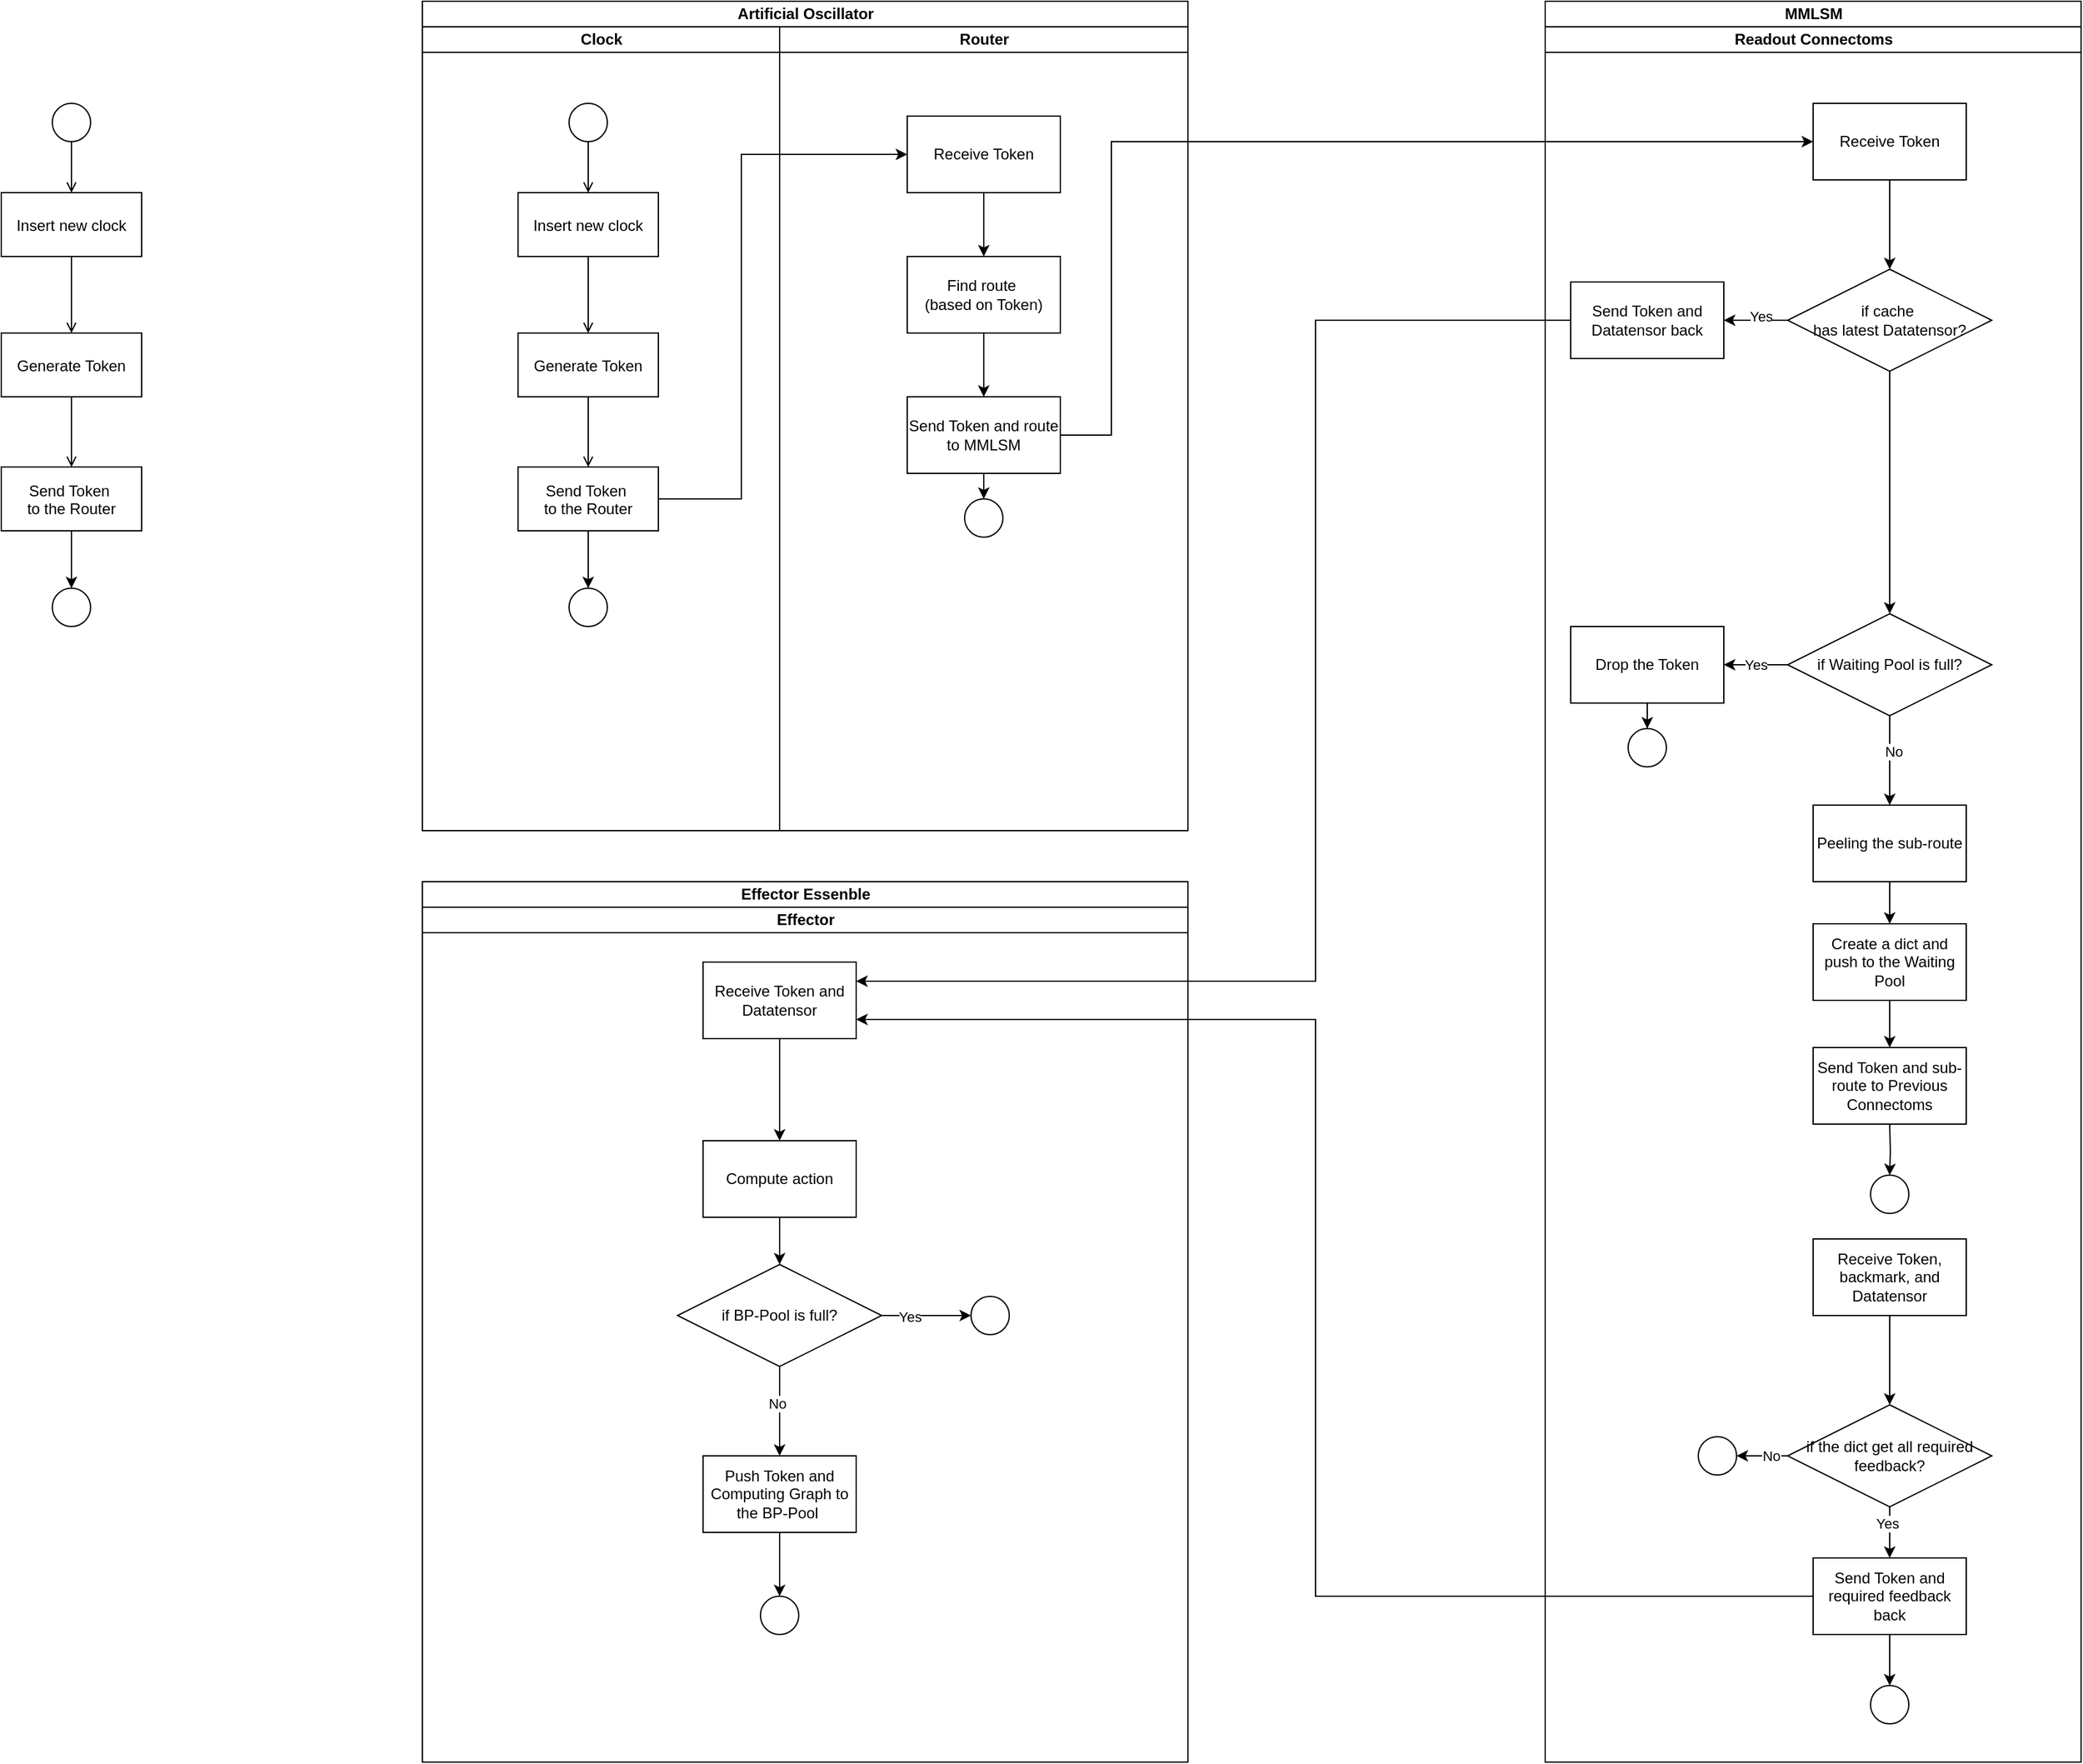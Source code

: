 <mxfile version="25.0.1">
  <diagram name="Page-1" id="0783ab3e-0a74-02c8-0abd-f7b4e66b4bec">
    <mxGraphModel dx="3443" dy="2518" grid="1" gridSize="10" guides="1" tooltips="1" connect="1" arrows="1" fold="1" page="1" pageScale="1" pageWidth="850" pageHeight="1100" background="none" math="0" shadow="0">
      <root>
        <mxCell id="0" />
        <mxCell id="1" parent="0" />
        <mxCell id="TJ63GwkmYwjhPI3GBPY_-5" value="&lt;span style=&quot;text-wrap-mode: wrap;&quot;&gt;Artificial Oscillator&lt;/span&gt;" style="swimlane;childLayout=stackLayout;resizeParent=1;resizeParentMax=0;startSize=20;html=1;" vertex="1" parent="1">
          <mxGeometry x="-130" y="-370" width="600" height="650" as="geometry">
            <mxRectangle x="420" y="-20" width="60" height="30" as="alternateBounds" />
          </mxGeometry>
        </mxCell>
        <mxCell id="TJ63GwkmYwjhPI3GBPY_-6" value="Clock" style="swimlane;startSize=20;html=1;" vertex="1" parent="TJ63GwkmYwjhPI3GBPY_-5">
          <mxGeometry y="20" width="280" height="630" as="geometry" />
        </mxCell>
        <mxCell id="TJ63GwkmYwjhPI3GBPY_-7" value="Insert new clock" style="" vertex="1" parent="TJ63GwkmYwjhPI3GBPY_-6">
          <mxGeometry x="75.0" y="130" width="110" height="50" as="geometry" />
        </mxCell>
        <mxCell id="TJ63GwkmYwjhPI3GBPY_-8" value="Generate Token" style="" vertex="1" parent="TJ63GwkmYwjhPI3GBPY_-6">
          <mxGeometry x="75.0" y="240" width="110" height="50" as="geometry" />
        </mxCell>
        <mxCell id="TJ63GwkmYwjhPI3GBPY_-9" value="" style="endArrow=open;strokeColor=#000000;endFill=1;rounded=0" edge="1" parent="TJ63GwkmYwjhPI3GBPY_-6" source="TJ63GwkmYwjhPI3GBPY_-7" target="TJ63GwkmYwjhPI3GBPY_-8">
          <mxGeometry relative="1" as="geometry" />
        </mxCell>
        <mxCell id="TJ63GwkmYwjhPI3GBPY_-10" value="Send Token &#xa;to the Router" style="" vertex="1" parent="TJ63GwkmYwjhPI3GBPY_-6">
          <mxGeometry x="75.0" y="345" width="110" height="50" as="geometry" />
        </mxCell>
        <mxCell id="TJ63GwkmYwjhPI3GBPY_-11" value="" style="endArrow=open;strokeColor=#000000;endFill=1;rounded=0" edge="1" parent="TJ63GwkmYwjhPI3GBPY_-6" target="TJ63GwkmYwjhPI3GBPY_-10">
          <mxGeometry relative="1" as="geometry">
            <mxPoint x="130" y="290" as="sourcePoint" />
          </mxGeometry>
        </mxCell>
        <mxCell id="TJ63GwkmYwjhPI3GBPY_-12" value="" style="edgeStyle=orthogonalEdgeStyle;rounded=0;orthogonalLoop=1;jettySize=auto;html=1;entryX=0.5;entryY=0;entryDx=0;entryDy=0;endArrow=open;endFill=0;strokeColor=#000000;" edge="1" parent="TJ63GwkmYwjhPI3GBPY_-6" source="TJ63GwkmYwjhPI3GBPY_-13" target="TJ63GwkmYwjhPI3GBPY_-7">
          <mxGeometry relative="1" as="geometry">
            <mxPoint x="130.0" y="140" as="targetPoint" />
          </mxGeometry>
        </mxCell>
        <mxCell id="TJ63GwkmYwjhPI3GBPY_-13" value="" style="ellipse;whiteSpace=wrap;html=1;aspect=fixed;" vertex="1" parent="TJ63GwkmYwjhPI3GBPY_-6">
          <mxGeometry x="115" y="60" width="30" height="30" as="geometry" />
        </mxCell>
        <mxCell id="TJ63GwkmYwjhPI3GBPY_-14" value="" style="edgeStyle=orthogonalEdgeStyle;rounded=0;orthogonalLoop=1;jettySize=auto;html=1;" edge="1" parent="TJ63GwkmYwjhPI3GBPY_-6" source="TJ63GwkmYwjhPI3GBPY_-10" target="TJ63GwkmYwjhPI3GBPY_-15">
          <mxGeometry relative="1" as="geometry">
            <mxPoint x="220" y="45" as="sourcePoint" />
            <mxPoint x="220.0" y="110" as="targetPoint" />
          </mxGeometry>
        </mxCell>
        <mxCell id="TJ63GwkmYwjhPI3GBPY_-15" value="" style="ellipse;whiteSpace=wrap;html=1;aspect=fixed;" vertex="1" parent="TJ63GwkmYwjhPI3GBPY_-6">
          <mxGeometry x="115" y="440" width="30" height="30" as="geometry" />
        </mxCell>
        <mxCell id="TJ63GwkmYwjhPI3GBPY_-16" style="edgeStyle=orthogonalEdgeStyle;rounded=0;orthogonalLoop=1;jettySize=auto;html=1;exitX=1;exitY=0.5;exitDx=0;exitDy=0;entryX=0;entryY=0.5;entryDx=0;entryDy=0;" edge="1" parent="TJ63GwkmYwjhPI3GBPY_-5" source="TJ63GwkmYwjhPI3GBPY_-10" target="TJ63GwkmYwjhPI3GBPY_-24">
          <mxGeometry relative="1" as="geometry">
            <Array as="points">
              <mxPoint x="250" y="390" />
              <mxPoint x="250" y="120" />
            </Array>
          </mxGeometry>
        </mxCell>
        <mxCell id="TJ63GwkmYwjhPI3GBPY_-17" value="Router" style="swimlane;startSize=20;html=1;" vertex="1" parent="TJ63GwkmYwjhPI3GBPY_-5">
          <mxGeometry x="280" y="20" width="320" height="630" as="geometry" />
        </mxCell>
        <mxCell id="TJ63GwkmYwjhPI3GBPY_-18" value="" style="edgeStyle=orthogonalEdgeStyle;rounded=0;orthogonalLoop=1;jettySize=auto;html=1;" edge="1" parent="TJ63GwkmYwjhPI3GBPY_-17" source="TJ63GwkmYwjhPI3GBPY_-19" target="TJ63GwkmYwjhPI3GBPY_-21">
          <mxGeometry relative="1" as="geometry" />
        </mxCell>
        <mxCell id="TJ63GwkmYwjhPI3GBPY_-19" value="Find route&amp;nbsp;&lt;div&gt;(based on Token)&lt;/div&gt;" style="whiteSpace=wrap;html=1;" vertex="1" parent="TJ63GwkmYwjhPI3GBPY_-17">
          <mxGeometry x="100" y="180" width="120" height="60" as="geometry" />
        </mxCell>
        <mxCell id="TJ63GwkmYwjhPI3GBPY_-20" value="" style="edgeStyle=orthogonalEdgeStyle;rounded=0;orthogonalLoop=1;jettySize=auto;html=1;" edge="1" parent="TJ63GwkmYwjhPI3GBPY_-17" source="TJ63GwkmYwjhPI3GBPY_-21" target="TJ63GwkmYwjhPI3GBPY_-22">
          <mxGeometry relative="1" as="geometry" />
        </mxCell>
        <mxCell id="TJ63GwkmYwjhPI3GBPY_-21" value="Send Token and route to MMLSM" style="whiteSpace=wrap;html=1;" vertex="1" parent="TJ63GwkmYwjhPI3GBPY_-17">
          <mxGeometry x="100" y="290" width="120" height="60" as="geometry" />
        </mxCell>
        <mxCell id="TJ63GwkmYwjhPI3GBPY_-22" value="" style="ellipse;whiteSpace=wrap;html=1;aspect=fixed;" vertex="1" parent="TJ63GwkmYwjhPI3GBPY_-17">
          <mxGeometry x="145" y="370" width="30" height="30" as="geometry" />
        </mxCell>
        <mxCell id="TJ63GwkmYwjhPI3GBPY_-23" value="" style="edgeStyle=orthogonalEdgeStyle;rounded=0;orthogonalLoop=1;jettySize=auto;html=1;" edge="1" parent="TJ63GwkmYwjhPI3GBPY_-17" source="TJ63GwkmYwjhPI3GBPY_-24" target="TJ63GwkmYwjhPI3GBPY_-19">
          <mxGeometry relative="1" as="geometry" />
        </mxCell>
        <mxCell id="TJ63GwkmYwjhPI3GBPY_-24" value="Receive Token" style="whiteSpace=wrap;html=1;" vertex="1" parent="TJ63GwkmYwjhPI3GBPY_-17">
          <mxGeometry x="100" y="70" width="120" height="60" as="geometry" />
        </mxCell>
        <mxCell id="TJ63GwkmYwjhPI3GBPY_-25" value="&lt;span style=&quot;text-wrap-mode: wrap;&quot;&gt;MMLSM&lt;/span&gt;" style="swimlane;childLayout=stackLayout;resizeParent=1;resizeParentMax=0;startSize=20;html=1;" vertex="1" parent="1">
          <mxGeometry x="750" y="-370" width="420" height="1380" as="geometry">
            <mxRectangle x="420" y="-20" width="60" height="30" as="alternateBounds" />
          </mxGeometry>
        </mxCell>
        <mxCell id="TJ63GwkmYwjhPI3GBPY_-26" value="Readout Connectoms" style="swimlane;startSize=20;html=1;" vertex="1" parent="TJ63GwkmYwjhPI3GBPY_-25">
          <mxGeometry y="20" width="420" height="1360" as="geometry" />
        </mxCell>
        <mxCell id="TJ63GwkmYwjhPI3GBPY_-27" value="" style="edgeStyle=orthogonalEdgeStyle;rounded=0;orthogonalLoop=1;jettySize=auto;html=1;" edge="1" parent="TJ63GwkmYwjhPI3GBPY_-26" source="TJ63GwkmYwjhPI3GBPY_-28" target="TJ63GwkmYwjhPI3GBPY_-30">
          <mxGeometry relative="1" as="geometry" />
        </mxCell>
        <mxCell id="TJ63GwkmYwjhPI3GBPY_-28" value="Receive Token" style="whiteSpace=wrap;html=1;" vertex="1" parent="TJ63GwkmYwjhPI3GBPY_-26">
          <mxGeometry x="210" y="60" width="120" height="60" as="geometry" />
        </mxCell>
        <mxCell id="TJ63GwkmYwjhPI3GBPY_-29" style="edgeStyle=orthogonalEdgeStyle;rounded=0;orthogonalLoop=1;jettySize=auto;html=1;exitX=0.5;exitY=1;exitDx=0;exitDy=0;" edge="1" parent="TJ63GwkmYwjhPI3GBPY_-26" source="TJ63GwkmYwjhPI3GBPY_-30" target="TJ63GwkmYwjhPI3GBPY_-39">
          <mxGeometry relative="1" as="geometry" />
        </mxCell>
        <mxCell id="TJ63GwkmYwjhPI3GBPY_-30" value="if cache&amp;nbsp;&lt;div&gt;has latest Datatensor?&lt;/div&gt;" style="rhombus;whiteSpace=wrap;html=1;" vertex="1" parent="TJ63GwkmYwjhPI3GBPY_-26">
          <mxGeometry x="190" y="190" width="160" height="80" as="geometry" />
        </mxCell>
        <mxCell id="TJ63GwkmYwjhPI3GBPY_-31" value="Send Token and Datatensor back" style="whiteSpace=wrap;html=1;" vertex="1" parent="TJ63GwkmYwjhPI3GBPY_-26">
          <mxGeometry x="20" y="200" width="120" height="60" as="geometry" />
        </mxCell>
        <mxCell id="TJ63GwkmYwjhPI3GBPY_-32" value="" style="edgeStyle=orthogonalEdgeStyle;rounded=0;orthogonalLoop=1;jettySize=auto;html=1;" edge="1" parent="TJ63GwkmYwjhPI3GBPY_-26" source="TJ63GwkmYwjhPI3GBPY_-30" target="TJ63GwkmYwjhPI3GBPY_-31">
          <mxGeometry relative="1" as="geometry" />
        </mxCell>
        <mxCell id="TJ63GwkmYwjhPI3GBPY_-33" value="Yes" style="edgeLabel;html=1;align=center;verticalAlign=middle;resizable=0;points=[];" vertex="1" connectable="0" parent="TJ63GwkmYwjhPI3GBPY_-32">
          <mxGeometry x="-0.149" y="-3" relative="1" as="geometry">
            <mxPoint as="offset" />
          </mxGeometry>
        </mxCell>
        <mxCell id="TJ63GwkmYwjhPI3GBPY_-34" value="Send Token and sub-route to Previous Connectoms" style="whiteSpace=wrap;html=1;" vertex="1" parent="TJ63GwkmYwjhPI3GBPY_-26">
          <mxGeometry x="210" y="800" width="120" height="60" as="geometry" />
        </mxCell>
        <mxCell id="TJ63GwkmYwjhPI3GBPY_-35" value="" style="edgeStyle=orthogonalEdgeStyle;rounded=0;orthogonalLoop=1;jettySize=auto;html=1;entryX=0.5;entryY=0;entryDx=0;entryDy=0;" edge="1" parent="TJ63GwkmYwjhPI3GBPY_-26" source="TJ63GwkmYwjhPI3GBPY_-39" target="TJ63GwkmYwjhPI3GBPY_-43">
          <mxGeometry relative="1" as="geometry">
            <mxPoint x="270" y="580" as="targetPoint" />
          </mxGeometry>
        </mxCell>
        <mxCell id="TJ63GwkmYwjhPI3GBPY_-36" value="No" style="edgeLabel;html=1;align=center;verticalAlign=middle;resizable=0;points=[];" vertex="1" connectable="0" parent="TJ63GwkmYwjhPI3GBPY_-35">
          <mxGeometry x="-0.178" y="3" relative="1" as="geometry">
            <mxPoint y="-1" as="offset" />
          </mxGeometry>
        </mxCell>
        <mxCell id="TJ63GwkmYwjhPI3GBPY_-37" value="" style="edgeStyle=orthogonalEdgeStyle;rounded=0;orthogonalLoop=1;jettySize=auto;html=1;" edge="1" parent="TJ63GwkmYwjhPI3GBPY_-26" source="TJ63GwkmYwjhPI3GBPY_-39" target="TJ63GwkmYwjhPI3GBPY_-41">
          <mxGeometry relative="1" as="geometry" />
        </mxCell>
        <mxCell id="TJ63GwkmYwjhPI3GBPY_-38" value="Yes" style="edgeLabel;html=1;align=center;verticalAlign=middle;resizable=0;points=[];" vertex="1" connectable="0" parent="TJ63GwkmYwjhPI3GBPY_-37">
          <mxGeometry x="0.009" relative="1" as="geometry">
            <mxPoint as="offset" />
          </mxGeometry>
        </mxCell>
        <mxCell id="TJ63GwkmYwjhPI3GBPY_-39" value="if&amp;nbsp;&lt;span style=&quot;background-color: initial;&quot;&gt;Waiting Pool is full?&lt;/span&gt;" style="rhombus;whiteSpace=wrap;html=1;" vertex="1" parent="TJ63GwkmYwjhPI3GBPY_-26">
          <mxGeometry x="190" y="460" width="160" height="80" as="geometry" />
        </mxCell>
        <mxCell id="TJ63GwkmYwjhPI3GBPY_-40" value="" style="edgeStyle=orthogonalEdgeStyle;rounded=0;orthogonalLoop=1;jettySize=auto;html=1;" edge="1" parent="TJ63GwkmYwjhPI3GBPY_-26" source="TJ63GwkmYwjhPI3GBPY_-41" target="TJ63GwkmYwjhPI3GBPY_-42">
          <mxGeometry relative="1" as="geometry" />
        </mxCell>
        <mxCell id="TJ63GwkmYwjhPI3GBPY_-41" value="Drop the Token" style="whiteSpace=wrap;html=1;" vertex="1" parent="TJ63GwkmYwjhPI3GBPY_-26">
          <mxGeometry x="20" y="470" width="120" height="60" as="geometry" />
        </mxCell>
        <mxCell id="TJ63GwkmYwjhPI3GBPY_-42" value="" style="ellipse;whiteSpace=wrap;html=1;aspect=fixed;" vertex="1" parent="TJ63GwkmYwjhPI3GBPY_-26">
          <mxGeometry x="65" y="550" width="30" height="30" as="geometry" />
        </mxCell>
        <mxCell id="TJ63GwkmYwjhPI3GBPY_-43" value="Peeling the sub-route" style="whiteSpace=wrap;html=1;" vertex="1" parent="TJ63GwkmYwjhPI3GBPY_-26">
          <mxGeometry x="210" y="610" width="120" height="60" as="geometry" />
        </mxCell>
        <mxCell id="TJ63GwkmYwjhPI3GBPY_-44" value="" style="edgeStyle=orthogonalEdgeStyle;rounded=0;orthogonalLoop=1;jettySize=auto;html=1;" edge="1" parent="TJ63GwkmYwjhPI3GBPY_-26" source="TJ63GwkmYwjhPI3GBPY_-45" target="TJ63GwkmYwjhPI3GBPY_-34">
          <mxGeometry relative="1" as="geometry" />
        </mxCell>
        <mxCell id="TJ63GwkmYwjhPI3GBPY_-45" value="Create a dict and push to the Waiting Pool" style="whiteSpace=wrap;html=1;" vertex="1" parent="TJ63GwkmYwjhPI3GBPY_-26">
          <mxGeometry x="210" y="703" width="120" height="60" as="geometry" />
        </mxCell>
        <mxCell id="TJ63GwkmYwjhPI3GBPY_-46" value="" style="edgeStyle=orthogonalEdgeStyle;rounded=0;orthogonalLoop=1;jettySize=auto;html=1;" edge="1" parent="TJ63GwkmYwjhPI3GBPY_-26" source="TJ63GwkmYwjhPI3GBPY_-43" target="TJ63GwkmYwjhPI3GBPY_-45">
          <mxGeometry relative="1" as="geometry" />
        </mxCell>
        <mxCell id="TJ63GwkmYwjhPI3GBPY_-47" value="" style="edgeStyle=orthogonalEdgeStyle;rounded=0;orthogonalLoop=1;jettySize=auto;html=1;" edge="1" parent="TJ63GwkmYwjhPI3GBPY_-26" target="TJ63GwkmYwjhPI3GBPY_-48">
          <mxGeometry relative="1" as="geometry">
            <mxPoint x="270" y="860" as="sourcePoint" />
          </mxGeometry>
        </mxCell>
        <mxCell id="TJ63GwkmYwjhPI3GBPY_-48" value="" style="ellipse;whiteSpace=wrap;html=1;aspect=fixed;" vertex="1" parent="TJ63GwkmYwjhPI3GBPY_-26">
          <mxGeometry x="255" y="900" width="30" height="30" as="geometry" />
        </mxCell>
        <mxCell id="TJ63GwkmYwjhPI3GBPY_-49" value="" style="edgeStyle=orthogonalEdgeStyle;rounded=0;orthogonalLoop=1;jettySize=auto;html=1;" edge="1" parent="TJ63GwkmYwjhPI3GBPY_-26" source="TJ63GwkmYwjhPI3GBPY_-50" target="TJ63GwkmYwjhPI3GBPY_-53">
          <mxGeometry relative="1" as="geometry" />
        </mxCell>
        <mxCell id="TJ63GwkmYwjhPI3GBPY_-50" value="Receive Token, backmark, and Datatensor" style="whiteSpace=wrap;html=1;" vertex="1" parent="TJ63GwkmYwjhPI3GBPY_-26">
          <mxGeometry x="210" y="950" width="120" height="60" as="geometry" />
        </mxCell>
        <mxCell id="TJ63GwkmYwjhPI3GBPY_-51" value="" style="edgeStyle=orthogonalEdgeStyle;rounded=0;orthogonalLoop=1;jettySize=auto;html=1;entryX=1;entryY=0.5;entryDx=0;entryDy=0;" edge="1" parent="TJ63GwkmYwjhPI3GBPY_-26" source="TJ63GwkmYwjhPI3GBPY_-53" target="TJ63GwkmYwjhPI3GBPY_-54">
          <mxGeometry relative="1" as="geometry">
            <mxPoint x="450" y="1120" as="targetPoint" />
          </mxGeometry>
        </mxCell>
        <mxCell id="TJ63GwkmYwjhPI3GBPY_-52" value="No" style="edgeLabel;html=1;align=center;verticalAlign=middle;resizable=0;points=[];" vertex="1" connectable="0" parent="TJ63GwkmYwjhPI3GBPY_-51">
          <mxGeometry x="-0.336" relative="1" as="geometry">
            <mxPoint as="offset" />
          </mxGeometry>
        </mxCell>
        <mxCell id="TJ63GwkmYwjhPI3GBPY_-53" value="if the dict get all required feedback&lt;span style=&quot;background-color: initial;&quot;&gt;?&lt;/span&gt;" style="rhombus;whiteSpace=wrap;html=1;" vertex="1" parent="TJ63GwkmYwjhPI3GBPY_-26">
          <mxGeometry x="190" y="1080" width="160" height="80" as="geometry" />
        </mxCell>
        <mxCell id="TJ63GwkmYwjhPI3GBPY_-54" value="" style="ellipse;whiteSpace=wrap;html=1;aspect=fixed;" vertex="1" parent="TJ63GwkmYwjhPI3GBPY_-26">
          <mxGeometry x="120" y="1105" width="30" height="30" as="geometry" />
        </mxCell>
        <mxCell id="TJ63GwkmYwjhPI3GBPY_-55" value="" style="edgeStyle=orthogonalEdgeStyle;rounded=0;orthogonalLoop=1;jettySize=auto;html=1;" edge="1" parent="TJ63GwkmYwjhPI3GBPY_-26" source="TJ63GwkmYwjhPI3GBPY_-56" target="TJ63GwkmYwjhPI3GBPY_-59">
          <mxGeometry relative="1" as="geometry" />
        </mxCell>
        <mxCell id="TJ63GwkmYwjhPI3GBPY_-56" value="Send Token and required feedback back" style="whiteSpace=wrap;html=1;" vertex="1" parent="TJ63GwkmYwjhPI3GBPY_-26">
          <mxGeometry x="210" y="1200" width="120" height="60" as="geometry" />
        </mxCell>
        <mxCell id="TJ63GwkmYwjhPI3GBPY_-57" value="" style="edgeStyle=orthogonalEdgeStyle;rounded=0;orthogonalLoop=1;jettySize=auto;html=1;" edge="1" parent="TJ63GwkmYwjhPI3GBPY_-26" source="TJ63GwkmYwjhPI3GBPY_-53" target="TJ63GwkmYwjhPI3GBPY_-56">
          <mxGeometry relative="1" as="geometry" />
        </mxCell>
        <mxCell id="TJ63GwkmYwjhPI3GBPY_-58" value="Yes" style="edgeLabel;html=1;align=center;verticalAlign=middle;resizable=0;points=[];" vertex="1" connectable="0" parent="TJ63GwkmYwjhPI3GBPY_-57">
          <mxGeometry x="-0.338" y="-2" relative="1" as="geometry">
            <mxPoint as="offset" />
          </mxGeometry>
        </mxCell>
        <mxCell id="TJ63GwkmYwjhPI3GBPY_-59" value="" style="ellipse;whiteSpace=wrap;html=1;aspect=fixed;" vertex="1" parent="TJ63GwkmYwjhPI3GBPY_-26">
          <mxGeometry x="255" y="1300" width="30" height="30" as="geometry" />
        </mxCell>
        <mxCell id="TJ63GwkmYwjhPI3GBPY_-60" style="edgeStyle=orthogonalEdgeStyle;rounded=0;orthogonalLoop=1;jettySize=auto;html=1;exitX=1;exitY=0.5;exitDx=0;exitDy=0;entryX=0;entryY=0.5;entryDx=0;entryDy=0;" edge="1" parent="1" source="TJ63GwkmYwjhPI3GBPY_-21" target="TJ63GwkmYwjhPI3GBPY_-28">
          <mxGeometry relative="1" as="geometry">
            <Array as="points">
              <mxPoint x="410" y="-30" />
              <mxPoint x="410" y="-260" />
            </Array>
          </mxGeometry>
        </mxCell>
        <mxCell id="TJ63GwkmYwjhPI3GBPY_-61" style="edgeStyle=orthogonalEdgeStyle;rounded=0;orthogonalLoop=1;jettySize=auto;html=1;exitX=0;exitY=0.5;exitDx=0;exitDy=0;entryX=1;entryY=0.25;entryDx=0;entryDy=0;" edge="1" parent="1" source="TJ63GwkmYwjhPI3GBPY_-31" target="TJ63GwkmYwjhPI3GBPY_-65">
          <mxGeometry relative="1" as="geometry">
            <mxPoint x="70" y="410" as="targetPoint" />
            <Array as="points">
              <mxPoint x="570" y="-120" />
              <mxPoint x="570" y="398" />
            </Array>
          </mxGeometry>
        </mxCell>
        <mxCell id="TJ63GwkmYwjhPI3GBPY_-62" value="&lt;span style=&quot;text-wrap-mode: wrap;&quot;&gt;Effector Essenble&lt;/span&gt;" style="swimlane;childLayout=stackLayout;resizeParent=1;resizeParentMax=0;startSize=20;html=1;" vertex="1" parent="1">
          <mxGeometry x="-130" y="320" width="600" height="690" as="geometry">
            <mxRectangle x="420" y="-20" width="60" height="30" as="alternateBounds" />
          </mxGeometry>
        </mxCell>
        <mxCell id="TJ63GwkmYwjhPI3GBPY_-63" value="Effector" style="swimlane;startSize=20;html=1;" vertex="1" parent="TJ63GwkmYwjhPI3GBPY_-62">
          <mxGeometry y="20" width="600" height="670" as="geometry" />
        </mxCell>
        <mxCell id="TJ63GwkmYwjhPI3GBPY_-64" value="" style="edgeStyle=orthogonalEdgeStyle;rounded=0;orthogonalLoop=1;jettySize=auto;html=1;" edge="1" parent="TJ63GwkmYwjhPI3GBPY_-63" source="TJ63GwkmYwjhPI3GBPY_-65" target="TJ63GwkmYwjhPI3GBPY_-67">
          <mxGeometry relative="1" as="geometry" />
        </mxCell>
        <mxCell id="TJ63GwkmYwjhPI3GBPY_-65" value="Receive Token and Datatensor" style="whiteSpace=wrap;html=1;" vertex="1" parent="TJ63GwkmYwjhPI3GBPY_-63">
          <mxGeometry x="220" y="43" width="120" height="60" as="geometry" />
        </mxCell>
        <mxCell id="TJ63GwkmYwjhPI3GBPY_-66" value="" style="edgeStyle=orthogonalEdgeStyle;rounded=0;orthogonalLoop=1;jettySize=auto;html=1;" edge="1" parent="TJ63GwkmYwjhPI3GBPY_-63" source="TJ63GwkmYwjhPI3GBPY_-67" target="TJ63GwkmYwjhPI3GBPY_-72">
          <mxGeometry relative="1" as="geometry" />
        </mxCell>
        <mxCell id="TJ63GwkmYwjhPI3GBPY_-67" value="Compute action" style="whiteSpace=wrap;html=1;" vertex="1" parent="TJ63GwkmYwjhPI3GBPY_-63">
          <mxGeometry x="220" y="183" width="120" height="60" as="geometry" />
        </mxCell>
        <mxCell id="TJ63GwkmYwjhPI3GBPY_-68" value="" style="edgeStyle=orthogonalEdgeStyle;rounded=0;orthogonalLoop=1;jettySize=auto;html=1;" edge="1" parent="TJ63GwkmYwjhPI3GBPY_-63" source="TJ63GwkmYwjhPI3GBPY_-72" target="TJ63GwkmYwjhPI3GBPY_-74">
          <mxGeometry relative="1" as="geometry" />
        </mxCell>
        <mxCell id="TJ63GwkmYwjhPI3GBPY_-69" value="No" style="edgeLabel;html=1;align=center;verticalAlign=middle;resizable=0;points=[];" vertex="1" connectable="0" parent="TJ63GwkmYwjhPI3GBPY_-68">
          <mxGeometry x="-0.174" y="-2" relative="1" as="geometry">
            <mxPoint as="offset" />
          </mxGeometry>
        </mxCell>
        <mxCell id="TJ63GwkmYwjhPI3GBPY_-70" value="" style="edgeStyle=orthogonalEdgeStyle;rounded=0;orthogonalLoop=1;jettySize=auto;html=1;" edge="1" parent="TJ63GwkmYwjhPI3GBPY_-63" source="TJ63GwkmYwjhPI3GBPY_-72" target="TJ63GwkmYwjhPI3GBPY_-75">
          <mxGeometry relative="1" as="geometry" />
        </mxCell>
        <mxCell id="TJ63GwkmYwjhPI3GBPY_-71" value="Yes" style="edgeLabel;html=1;align=center;verticalAlign=middle;resizable=0;points=[];" vertex="1" connectable="0" parent="TJ63GwkmYwjhPI3GBPY_-70">
          <mxGeometry x="-0.382" y="-1" relative="1" as="geometry">
            <mxPoint as="offset" />
          </mxGeometry>
        </mxCell>
        <mxCell id="TJ63GwkmYwjhPI3GBPY_-72" value="if BP-&lt;span style=&quot;background-color: initial;&quot;&gt;Pool is full?&lt;/span&gt;" style="rhombus;whiteSpace=wrap;html=1;" vertex="1" parent="TJ63GwkmYwjhPI3GBPY_-63">
          <mxGeometry x="200" y="280" width="160" height="80" as="geometry" />
        </mxCell>
        <mxCell id="TJ63GwkmYwjhPI3GBPY_-73" value="" style="edgeStyle=orthogonalEdgeStyle;rounded=0;orthogonalLoop=1;jettySize=auto;html=1;" edge="1" parent="TJ63GwkmYwjhPI3GBPY_-63" source="TJ63GwkmYwjhPI3GBPY_-74" target="TJ63GwkmYwjhPI3GBPY_-76">
          <mxGeometry relative="1" as="geometry" />
        </mxCell>
        <mxCell id="TJ63GwkmYwjhPI3GBPY_-74" value="Push Token and Computing Graph to the BP-Pool&amp;nbsp;" style="whiteSpace=wrap;html=1;" vertex="1" parent="TJ63GwkmYwjhPI3GBPY_-63">
          <mxGeometry x="220" y="430" width="120" height="60" as="geometry" />
        </mxCell>
        <mxCell id="TJ63GwkmYwjhPI3GBPY_-75" value="" style="ellipse;whiteSpace=wrap;html=1;aspect=fixed;" vertex="1" parent="TJ63GwkmYwjhPI3GBPY_-63">
          <mxGeometry x="430" y="305" width="30" height="30" as="geometry" />
        </mxCell>
        <mxCell id="TJ63GwkmYwjhPI3GBPY_-76" value="" style="ellipse;whiteSpace=wrap;html=1;aspect=fixed;" vertex="1" parent="TJ63GwkmYwjhPI3GBPY_-63">
          <mxGeometry x="265" y="540" width="30" height="30" as="geometry" />
        </mxCell>
        <mxCell id="TJ63GwkmYwjhPI3GBPY_-77" style="edgeStyle=orthogonalEdgeStyle;rounded=0;orthogonalLoop=1;jettySize=auto;html=1;exitX=0;exitY=0.5;exitDx=0;exitDy=0;entryX=1;entryY=0.75;entryDx=0;entryDy=0;" edge="1" parent="1" source="TJ63GwkmYwjhPI3GBPY_-56" target="TJ63GwkmYwjhPI3GBPY_-65">
          <mxGeometry relative="1" as="geometry">
            <mxPoint x="1303.96" y="609.64" as="sourcePoint" />
            <mxPoint x="50.0" y="430.0" as="targetPoint" />
            <Array as="points">
              <mxPoint x="570" y="880" />
              <mxPoint x="570" y="428" />
            </Array>
          </mxGeometry>
        </mxCell>
        <mxCell id="TJ63GwkmYwjhPI3GBPY_-78" value="Insert new clock" style="" vertex="1" parent="1">
          <mxGeometry x="-460.0" y="-220" width="110" height="50" as="geometry" />
        </mxCell>
        <mxCell id="TJ63GwkmYwjhPI3GBPY_-79" value="Generate Token" style="" vertex="1" parent="1">
          <mxGeometry x="-460.0" y="-110" width="110" height="50" as="geometry" />
        </mxCell>
        <mxCell id="TJ63GwkmYwjhPI3GBPY_-80" value="" style="endArrow=open;strokeColor=#000000;endFill=1;rounded=0" edge="1" parent="1" source="TJ63GwkmYwjhPI3GBPY_-78" target="TJ63GwkmYwjhPI3GBPY_-79">
          <mxGeometry relative="1" as="geometry" />
        </mxCell>
        <mxCell id="TJ63GwkmYwjhPI3GBPY_-81" value="Send Token &#xa;to the Router" style="" vertex="1" parent="1">
          <mxGeometry x="-460.0" y="-5" width="110" height="50" as="geometry" />
        </mxCell>
        <mxCell id="TJ63GwkmYwjhPI3GBPY_-82" value="" style="endArrow=open;strokeColor=#000000;endFill=1;rounded=0" edge="1" parent="1" target="TJ63GwkmYwjhPI3GBPY_-81">
          <mxGeometry relative="1" as="geometry">
            <mxPoint x="-405" y="-60" as="sourcePoint" />
          </mxGeometry>
        </mxCell>
        <mxCell id="TJ63GwkmYwjhPI3GBPY_-83" value="" style="edgeStyle=orthogonalEdgeStyle;rounded=0;orthogonalLoop=1;jettySize=auto;html=1;entryX=0.5;entryY=0;entryDx=0;entryDy=0;endArrow=open;endFill=0;strokeColor=#000000;" edge="1" parent="1" source="TJ63GwkmYwjhPI3GBPY_-84" target="TJ63GwkmYwjhPI3GBPY_-78">
          <mxGeometry relative="1" as="geometry">
            <mxPoint x="-405.0" y="-210" as="targetPoint" />
          </mxGeometry>
        </mxCell>
        <mxCell id="TJ63GwkmYwjhPI3GBPY_-84" value="" style="ellipse;whiteSpace=wrap;html=1;aspect=fixed;" vertex="1" parent="1">
          <mxGeometry x="-420" y="-290" width="30" height="30" as="geometry" />
        </mxCell>
        <mxCell id="TJ63GwkmYwjhPI3GBPY_-85" value="" style="edgeStyle=orthogonalEdgeStyle;rounded=0;orthogonalLoop=1;jettySize=auto;html=1;" edge="1" parent="1" source="TJ63GwkmYwjhPI3GBPY_-81" target="TJ63GwkmYwjhPI3GBPY_-86">
          <mxGeometry relative="1" as="geometry">
            <mxPoint x="-315" y="-305" as="sourcePoint" />
            <mxPoint x="-315.0" y="-240" as="targetPoint" />
          </mxGeometry>
        </mxCell>
        <mxCell id="TJ63GwkmYwjhPI3GBPY_-86" value="" style="ellipse;whiteSpace=wrap;html=1;aspect=fixed;" vertex="1" parent="1">
          <mxGeometry x="-420" y="90" width="30" height="30" as="geometry" />
        </mxCell>
      </root>
    </mxGraphModel>
  </diagram>
</mxfile>
